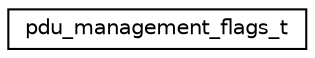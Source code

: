 digraph "Graphical Class Hierarchy"
{
 // LATEX_PDF_SIZE
  edge [fontname="Helvetica",fontsize="10",labelfontname="Helvetica",labelfontsize="10"];
  node [fontname="Helvetica",fontsize="10",shape=record];
  rankdir="LR";
  Node0 [label="pdu_management_flags_t",height=0.2,width=0.4,color="black", fillcolor="white", style="filled",URL="$structpdu__management__flags__t.html",tooltip="Structure containing PDU variables related to its retransmission."];
}
